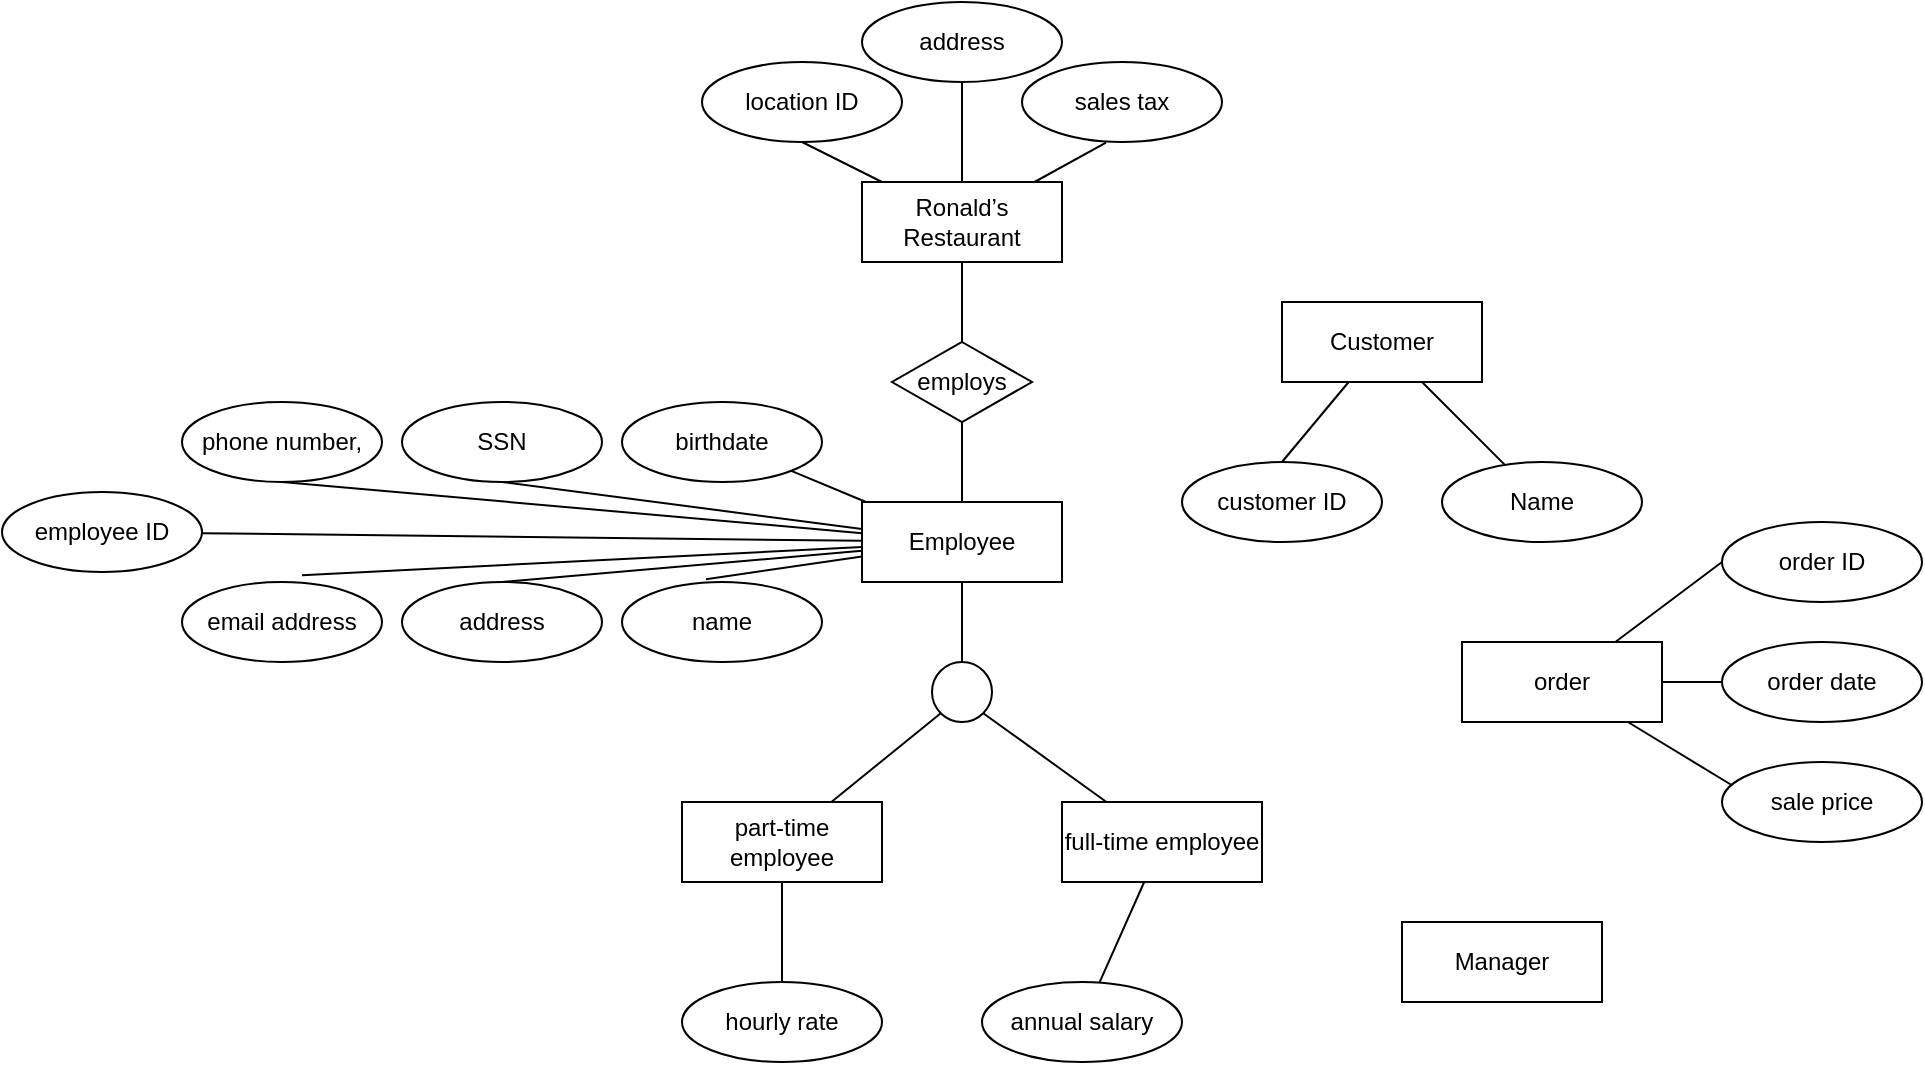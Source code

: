 <mxfile version="21.0.8" type="github">
  <diagram name="Page-1" id="IfERYH7wBA60UohbNIlO">
    <mxGraphModel dx="1730" dy="494" grid="1" gridSize="10" guides="1" tooltips="1" connect="1" arrows="1" fold="1" page="1" pageScale="1" pageWidth="850" pageHeight="1100" math="0" shadow="0">
      <root>
        <mxCell id="0" />
        <mxCell id="1" parent="0" />
        <mxCell id="xIak3zuEA5ebnnhG0JyV-5" value="location ID" style="ellipse;whiteSpace=wrap;html=1;align=center;" vertex="1" parent="1">
          <mxGeometry x="270" y="130" width="100" height="40" as="geometry" />
        </mxCell>
        <mxCell id="xIak3zuEA5ebnnhG0JyV-41" style="rounded=0;orthogonalLoop=1;jettySize=auto;html=1;entryX=0.5;entryY=1;entryDx=0;entryDy=0;endArrow=none;endFill=0;" edge="1" parent="1" source="xIak3zuEA5ebnnhG0JyV-6" target="xIak3zuEA5ebnnhG0JyV-5">
          <mxGeometry relative="1" as="geometry" />
        </mxCell>
        <mxCell id="xIak3zuEA5ebnnhG0JyV-42" style="rounded=0;orthogonalLoop=1;jettySize=auto;html=1;endArrow=none;endFill=0;" edge="1" parent="1" source="xIak3zuEA5ebnnhG0JyV-6" target="xIak3zuEA5ebnnhG0JyV-7">
          <mxGeometry relative="1" as="geometry" />
        </mxCell>
        <mxCell id="xIak3zuEA5ebnnhG0JyV-43" style="rounded=0;orthogonalLoop=1;jettySize=auto;html=1;entryX=0.42;entryY=1.007;entryDx=0;entryDy=0;endArrow=none;endFill=0;entryPerimeter=0;" edge="1" parent="1" source="xIak3zuEA5ebnnhG0JyV-6" target="xIak3zuEA5ebnnhG0JyV-8">
          <mxGeometry relative="1" as="geometry" />
        </mxCell>
        <mxCell id="xIak3zuEA5ebnnhG0JyV-6" value="Ronald’s Restaurant" style="whiteSpace=wrap;html=1;align=center;" vertex="1" parent="1">
          <mxGeometry x="350" y="190" width="100" height="40" as="geometry" />
        </mxCell>
        <mxCell id="xIak3zuEA5ebnnhG0JyV-7" value="address" style="ellipse;whiteSpace=wrap;html=1;align=center;" vertex="1" parent="1">
          <mxGeometry x="350" y="100" width="100" height="40" as="geometry" />
        </mxCell>
        <mxCell id="xIak3zuEA5ebnnhG0JyV-8" value="sales tax" style="ellipse;whiteSpace=wrap;html=1;align=center;" vertex="1" parent="1">
          <mxGeometry x="430" y="130" width="100" height="40" as="geometry" />
        </mxCell>
        <mxCell id="xIak3zuEA5ebnnhG0JyV-29" value="" style="rounded=0;orthogonalLoop=1;jettySize=auto;html=1;endArrow=none;endFill=0;" edge="1" parent="1" source="xIak3zuEA5ebnnhG0JyV-9" target="xIak3zuEA5ebnnhG0JyV-17">
          <mxGeometry relative="1" as="geometry" />
        </mxCell>
        <mxCell id="xIak3zuEA5ebnnhG0JyV-30" style="rounded=0;orthogonalLoop=1;jettySize=auto;html=1;entryX=0.5;entryY=1;entryDx=0;entryDy=0;endArrow=none;endFill=0;" edge="1" parent="1" source="xIak3zuEA5ebnnhG0JyV-9" target="xIak3zuEA5ebnnhG0JyV-16">
          <mxGeometry relative="1" as="geometry" />
        </mxCell>
        <mxCell id="xIak3zuEA5ebnnhG0JyV-31" style="rounded=0;orthogonalLoop=1;jettySize=auto;html=1;entryX=0.5;entryY=1;entryDx=0;entryDy=0;endArrow=none;endFill=0;" edge="1" parent="1" source="xIak3zuEA5ebnnhG0JyV-9" target="xIak3zuEA5ebnnhG0JyV-13">
          <mxGeometry relative="1" as="geometry" />
        </mxCell>
        <mxCell id="xIak3zuEA5ebnnhG0JyV-32" style="rounded=0;orthogonalLoop=1;jettySize=auto;html=1;endArrow=none;endFill=0;" edge="1" parent="1" source="xIak3zuEA5ebnnhG0JyV-9" target="xIak3zuEA5ebnnhG0JyV-10">
          <mxGeometry relative="1" as="geometry" />
        </mxCell>
        <mxCell id="xIak3zuEA5ebnnhG0JyV-33" style="rounded=0;orthogonalLoop=1;jettySize=auto;html=1;entryX=0.42;entryY=-0.035;entryDx=0;entryDy=0;entryPerimeter=0;endArrow=none;endFill=0;" edge="1" parent="1" source="xIak3zuEA5ebnnhG0JyV-9" target="xIak3zuEA5ebnnhG0JyV-11">
          <mxGeometry relative="1" as="geometry" />
        </mxCell>
        <mxCell id="xIak3zuEA5ebnnhG0JyV-34" style="rounded=0;orthogonalLoop=1;jettySize=auto;html=1;entryX=0.5;entryY=0;entryDx=0;entryDy=0;endArrow=none;endFill=0;" edge="1" parent="1" source="xIak3zuEA5ebnnhG0JyV-9" target="xIak3zuEA5ebnnhG0JyV-12">
          <mxGeometry relative="1" as="geometry" />
        </mxCell>
        <mxCell id="xIak3zuEA5ebnnhG0JyV-35" style="rounded=0;orthogonalLoop=1;jettySize=auto;html=1;entryX=0.6;entryY=-0.085;entryDx=0;entryDy=0;entryPerimeter=0;endArrow=none;endFill=0;" edge="1" parent="1" source="xIak3zuEA5ebnnhG0JyV-9" target="xIak3zuEA5ebnnhG0JyV-15">
          <mxGeometry relative="1" as="geometry" />
        </mxCell>
        <mxCell id="xIak3zuEA5ebnnhG0JyV-9" value="Employee" style="whiteSpace=wrap;html=1;align=center;" vertex="1" parent="1">
          <mxGeometry x="350" y="350" width="100" height="40" as="geometry" />
        </mxCell>
        <mxCell id="xIak3zuEA5ebnnhG0JyV-10" value=" employee ID" style="ellipse;whiteSpace=wrap;html=1;align=center;" vertex="1" parent="1">
          <mxGeometry x="-80" y="345" width="100" height="40" as="geometry" />
        </mxCell>
        <mxCell id="xIak3zuEA5ebnnhG0JyV-11" value="name" style="ellipse;whiteSpace=wrap;html=1;align=center;" vertex="1" parent="1">
          <mxGeometry x="230" y="390" width="100" height="40" as="geometry" />
        </mxCell>
        <mxCell id="xIak3zuEA5ebnnhG0JyV-12" value="address" style="ellipse;whiteSpace=wrap;html=1;align=center;" vertex="1" parent="1">
          <mxGeometry x="120" y="390" width="100" height="40" as="geometry" />
        </mxCell>
        <mxCell id="xIak3zuEA5ebnnhG0JyV-13" value="phone number," style="ellipse;whiteSpace=wrap;html=1;align=center;" vertex="1" parent="1">
          <mxGeometry x="10" y="300" width="100" height="40" as="geometry" />
        </mxCell>
        <mxCell id="xIak3zuEA5ebnnhG0JyV-15" value="email address" style="ellipse;whiteSpace=wrap;html=1;align=center;" vertex="1" parent="1">
          <mxGeometry x="10" y="390" width="100" height="40" as="geometry" />
        </mxCell>
        <mxCell id="xIak3zuEA5ebnnhG0JyV-16" value="SSN" style="ellipse;whiteSpace=wrap;html=1;align=center;" vertex="1" parent="1">
          <mxGeometry x="120" y="300" width="100" height="40" as="geometry" />
        </mxCell>
        <mxCell id="xIak3zuEA5ebnnhG0JyV-17" value="birthdate" style="ellipse;whiteSpace=wrap;html=1;align=center;" vertex="1" parent="1">
          <mxGeometry x="230" y="300" width="100" height="40" as="geometry" />
        </mxCell>
        <mxCell id="xIak3zuEA5ebnnhG0JyV-20" style="rounded=0;orthogonalLoop=1;jettySize=auto;html=1;entryX=0.5;entryY=1;entryDx=0;entryDy=0;endArrow=none;endFill=0;" edge="1" parent="1" source="xIak3zuEA5ebnnhG0JyV-19" target="xIak3zuEA5ebnnhG0JyV-6">
          <mxGeometry relative="1" as="geometry" />
        </mxCell>
        <mxCell id="xIak3zuEA5ebnnhG0JyV-21" style="rounded=0;orthogonalLoop=1;jettySize=auto;html=1;entryX=0.5;entryY=0;entryDx=0;entryDy=0;endArrow=none;endFill=0;" edge="1" parent="1" source="xIak3zuEA5ebnnhG0JyV-19" target="xIak3zuEA5ebnnhG0JyV-9">
          <mxGeometry relative="1" as="geometry" />
        </mxCell>
        <mxCell id="xIak3zuEA5ebnnhG0JyV-19" value="employs&lt;br&gt;" style="shape=rhombus;perimeter=rhombusPerimeter;whiteSpace=wrap;html=1;align=center;" vertex="1" parent="1">
          <mxGeometry x="365" y="270" width="70" height="40" as="geometry" />
        </mxCell>
        <mxCell id="xIak3zuEA5ebnnhG0JyV-27" style="rounded=0;orthogonalLoop=1;jettySize=auto;html=1;entryX=0.5;entryY=1;entryDx=0;entryDy=0;endArrow=none;endFill=0;" edge="1" parent="1" source="xIak3zuEA5ebnnhG0JyV-22" target="xIak3zuEA5ebnnhG0JyV-9">
          <mxGeometry relative="1" as="geometry" />
        </mxCell>
        <mxCell id="xIak3zuEA5ebnnhG0JyV-22" value="" style="ellipse;whiteSpace=wrap;html=1;aspect=fixed;" vertex="1" parent="1">
          <mxGeometry x="385" y="430" width="30" height="30" as="geometry" />
        </mxCell>
        <mxCell id="xIak3zuEA5ebnnhG0JyV-26" style="rounded=0;orthogonalLoop=1;jettySize=auto;html=1;entryX=0;entryY=1;entryDx=0;entryDy=0;endArrow=none;endFill=0;" edge="1" parent="1" source="xIak3zuEA5ebnnhG0JyV-24" target="xIak3zuEA5ebnnhG0JyV-22">
          <mxGeometry relative="1" as="geometry" />
        </mxCell>
        <mxCell id="xIak3zuEA5ebnnhG0JyV-24" value="part-time employee" style="whiteSpace=wrap;html=1;align=center;" vertex="1" parent="1">
          <mxGeometry x="260" y="500" width="100" height="40" as="geometry" />
        </mxCell>
        <mxCell id="xIak3zuEA5ebnnhG0JyV-28" style="rounded=0;orthogonalLoop=1;jettySize=auto;html=1;entryX=1;entryY=1;entryDx=0;entryDy=0;endArrow=none;endFill=0;" edge="1" parent="1" source="xIak3zuEA5ebnnhG0JyV-25" target="xIak3zuEA5ebnnhG0JyV-22">
          <mxGeometry relative="1" as="geometry">
            <mxPoint x="420" y="460" as="targetPoint" />
          </mxGeometry>
        </mxCell>
        <mxCell id="xIak3zuEA5ebnnhG0JyV-25" value="full-time employee" style="whiteSpace=wrap;html=1;align=center;" vertex="1" parent="1">
          <mxGeometry x="450" y="500" width="100" height="40" as="geometry" />
        </mxCell>
        <mxCell id="xIak3zuEA5ebnnhG0JyV-38" style="rounded=0;orthogonalLoop=1;jettySize=auto;html=1;entryX=0.5;entryY=1;entryDx=0;entryDy=0;endArrow=none;endFill=0;" edge="1" parent="1" source="xIak3zuEA5ebnnhG0JyV-36" target="xIak3zuEA5ebnnhG0JyV-24">
          <mxGeometry relative="1" as="geometry" />
        </mxCell>
        <mxCell id="xIak3zuEA5ebnnhG0JyV-36" value="hourly rate" style="ellipse;whiteSpace=wrap;html=1;align=center;" vertex="1" parent="1">
          <mxGeometry x="260" y="590" width="100" height="40" as="geometry" />
        </mxCell>
        <mxCell id="xIak3zuEA5ebnnhG0JyV-39" style="rounded=0;orthogonalLoop=1;jettySize=auto;html=1;endArrow=none;endFill=0;" edge="1" parent="1" source="xIak3zuEA5ebnnhG0JyV-37" target="xIak3zuEA5ebnnhG0JyV-25">
          <mxGeometry relative="1" as="geometry" />
        </mxCell>
        <mxCell id="xIak3zuEA5ebnnhG0JyV-37" value="annual salary" style="ellipse;whiteSpace=wrap;html=1;align=center;" vertex="1" parent="1">
          <mxGeometry x="410" y="590" width="100" height="40" as="geometry" />
        </mxCell>
        <mxCell id="xIak3zuEA5ebnnhG0JyV-40" value="Manager" style="whiteSpace=wrap;html=1;align=center;" vertex="1" parent="1">
          <mxGeometry x="620" y="560" width="100" height="40" as="geometry" />
        </mxCell>
        <mxCell id="xIak3zuEA5ebnnhG0JyV-47" style="rounded=0;orthogonalLoop=1;jettySize=auto;html=1;entryX=0.5;entryY=0;entryDx=0;entryDy=0;endArrow=none;endFill=0;" edge="1" parent="1" source="xIak3zuEA5ebnnhG0JyV-44" target="xIak3zuEA5ebnnhG0JyV-45">
          <mxGeometry relative="1" as="geometry" />
        </mxCell>
        <mxCell id="xIak3zuEA5ebnnhG0JyV-48" style="rounded=0;orthogonalLoop=1;jettySize=auto;html=1;endArrow=none;endFill=0;" edge="1" parent="1" source="xIak3zuEA5ebnnhG0JyV-44" target="xIak3zuEA5ebnnhG0JyV-46">
          <mxGeometry relative="1" as="geometry" />
        </mxCell>
        <mxCell id="xIak3zuEA5ebnnhG0JyV-44" value="Customer" style="whiteSpace=wrap;html=1;align=center;" vertex="1" parent="1">
          <mxGeometry x="560" y="250" width="100" height="40" as="geometry" />
        </mxCell>
        <mxCell id="xIak3zuEA5ebnnhG0JyV-45" value="customer ID" style="ellipse;whiteSpace=wrap;html=1;align=center;" vertex="1" parent="1">
          <mxGeometry x="510" y="330" width="100" height="40" as="geometry" />
        </mxCell>
        <mxCell id="xIak3zuEA5ebnnhG0JyV-46" value="Name" style="ellipse;whiteSpace=wrap;html=1;align=center;" vertex="1" parent="1">
          <mxGeometry x="640" y="330" width="100" height="40" as="geometry" />
        </mxCell>
        <mxCell id="xIak3zuEA5ebnnhG0JyV-54" style="rounded=0;orthogonalLoop=1;jettySize=auto;html=1;entryX=0;entryY=0.5;entryDx=0;entryDy=0;endArrow=none;endFill=0;" edge="1" parent="1" source="xIak3zuEA5ebnnhG0JyV-49" target="xIak3zuEA5ebnnhG0JyV-51">
          <mxGeometry relative="1" as="geometry" />
        </mxCell>
        <mxCell id="xIak3zuEA5ebnnhG0JyV-56" style="rounded=0;orthogonalLoop=1;jettySize=auto;html=1;entryX=0;entryY=0.5;entryDx=0;entryDy=0;endArrow=none;endFill=0;" edge="1" parent="1" source="xIak3zuEA5ebnnhG0JyV-49" target="xIak3zuEA5ebnnhG0JyV-52">
          <mxGeometry relative="1" as="geometry" />
        </mxCell>
        <mxCell id="xIak3zuEA5ebnnhG0JyV-57" style="rounded=0;orthogonalLoop=1;jettySize=auto;html=1;entryX=0.058;entryY=0.303;entryDx=0;entryDy=0;entryPerimeter=0;endArrow=none;endFill=0;" edge="1" parent="1" source="xIak3zuEA5ebnnhG0JyV-49" target="xIak3zuEA5ebnnhG0JyV-53">
          <mxGeometry relative="1" as="geometry" />
        </mxCell>
        <mxCell id="xIak3zuEA5ebnnhG0JyV-49" value="order" style="whiteSpace=wrap;html=1;align=center;" vertex="1" parent="1">
          <mxGeometry x="650" y="420" width="100" height="40" as="geometry" />
        </mxCell>
        <mxCell id="xIak3zuEA5ebnnhG0JyV-51" value=" order ID" style="ellipse;whiteSpace=wrap;html=1;align=center;" vertex="1" parent="1">
          <mxGeometry x="780" y="360" width="100" height="40" as="geometry" />
        </mxCell>
        <mxCell id="xIak3zuEA5ebnnhG0JyV-52" value=" order date" style="ellipse;whiteSpace=wrap;html=1;align=center;" vertex="1" parent="1">
          <mxGeometry x="780" y="420" width="100" height="40" as="geometry" />
        </mxCell>
        <mxCell id="xIak3zuEA5ebnnhG0JyV-53" value="sale price" style="ellipse;whiteSpace=wrap;html=1;align=center;" vertex="1" parent="1">
          <mxGeometry x="780" y="480" width="100" height="40" as="geometry" />
        </mxCell>
      </root>
    </mxGraphModel>
  </diagram>
</mxfile>

